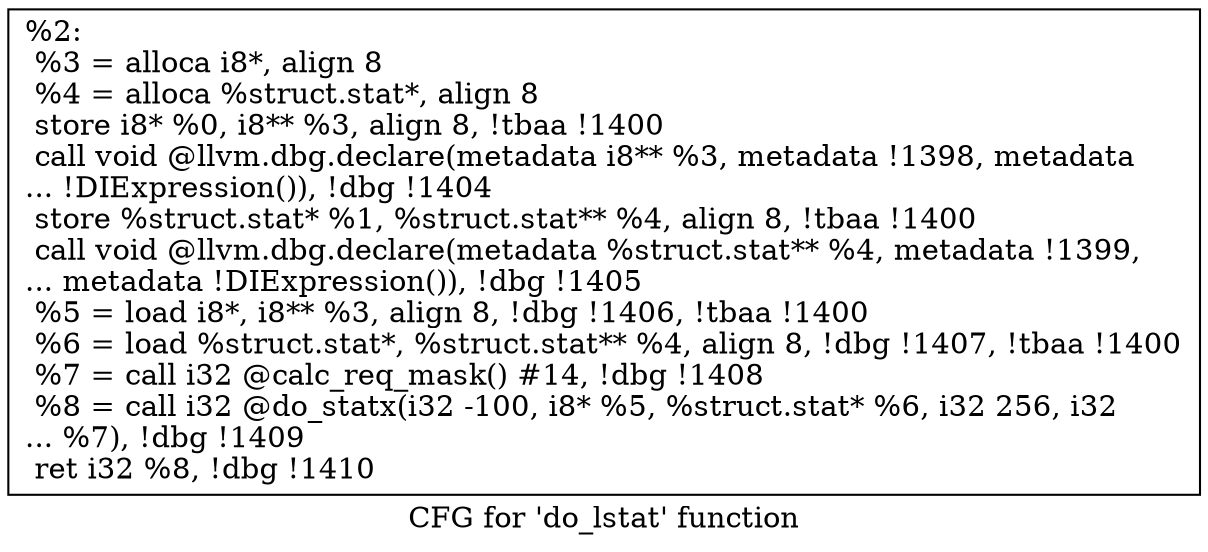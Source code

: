 digraph "CFG for 'do_lstat' function" {
	label="CFG for 'do_lstat' function";

	Node0x22e2ed0 [shape=record,label="{%2:\l  %3 = alloca i8*, align 8\l  %4 = alloca %struct.stat*, align 8\l  store i8* %0, i8** %3, align 8, !tbaa !1400\l  call void @llvm.dbg.declare(metadata i8** %3, metadata !1398, metadata\l... !DIExpression()), !dbg !1404\l  store %struct.stat* %1, %struct.stat** %4, align 8, !tbaa !1400\l  call void @llvm.dbg.declare(metadata %struct.stat** %4, metadata !1399,\l... metadata !DIExpression()), !dbg !1405\l  %5 = load i8*, i8** %3, align 8, !dbg !1406, !tbaa !1400\l  %6 = load %struct.stat*, %struct.stat** %4, align 8, !dbg !1407, !tbaa !1400\l  %7 = call i32 @calc_req_mask() #14, !dbg !1408\l  %8 = call i32 @do_statx(i32 -100, i8* %5, %struct.stat* %6, i32 256, i32\l... %7), !dbg !1409\l  ret i32 %8, !dbg !1410\l}"];
}
